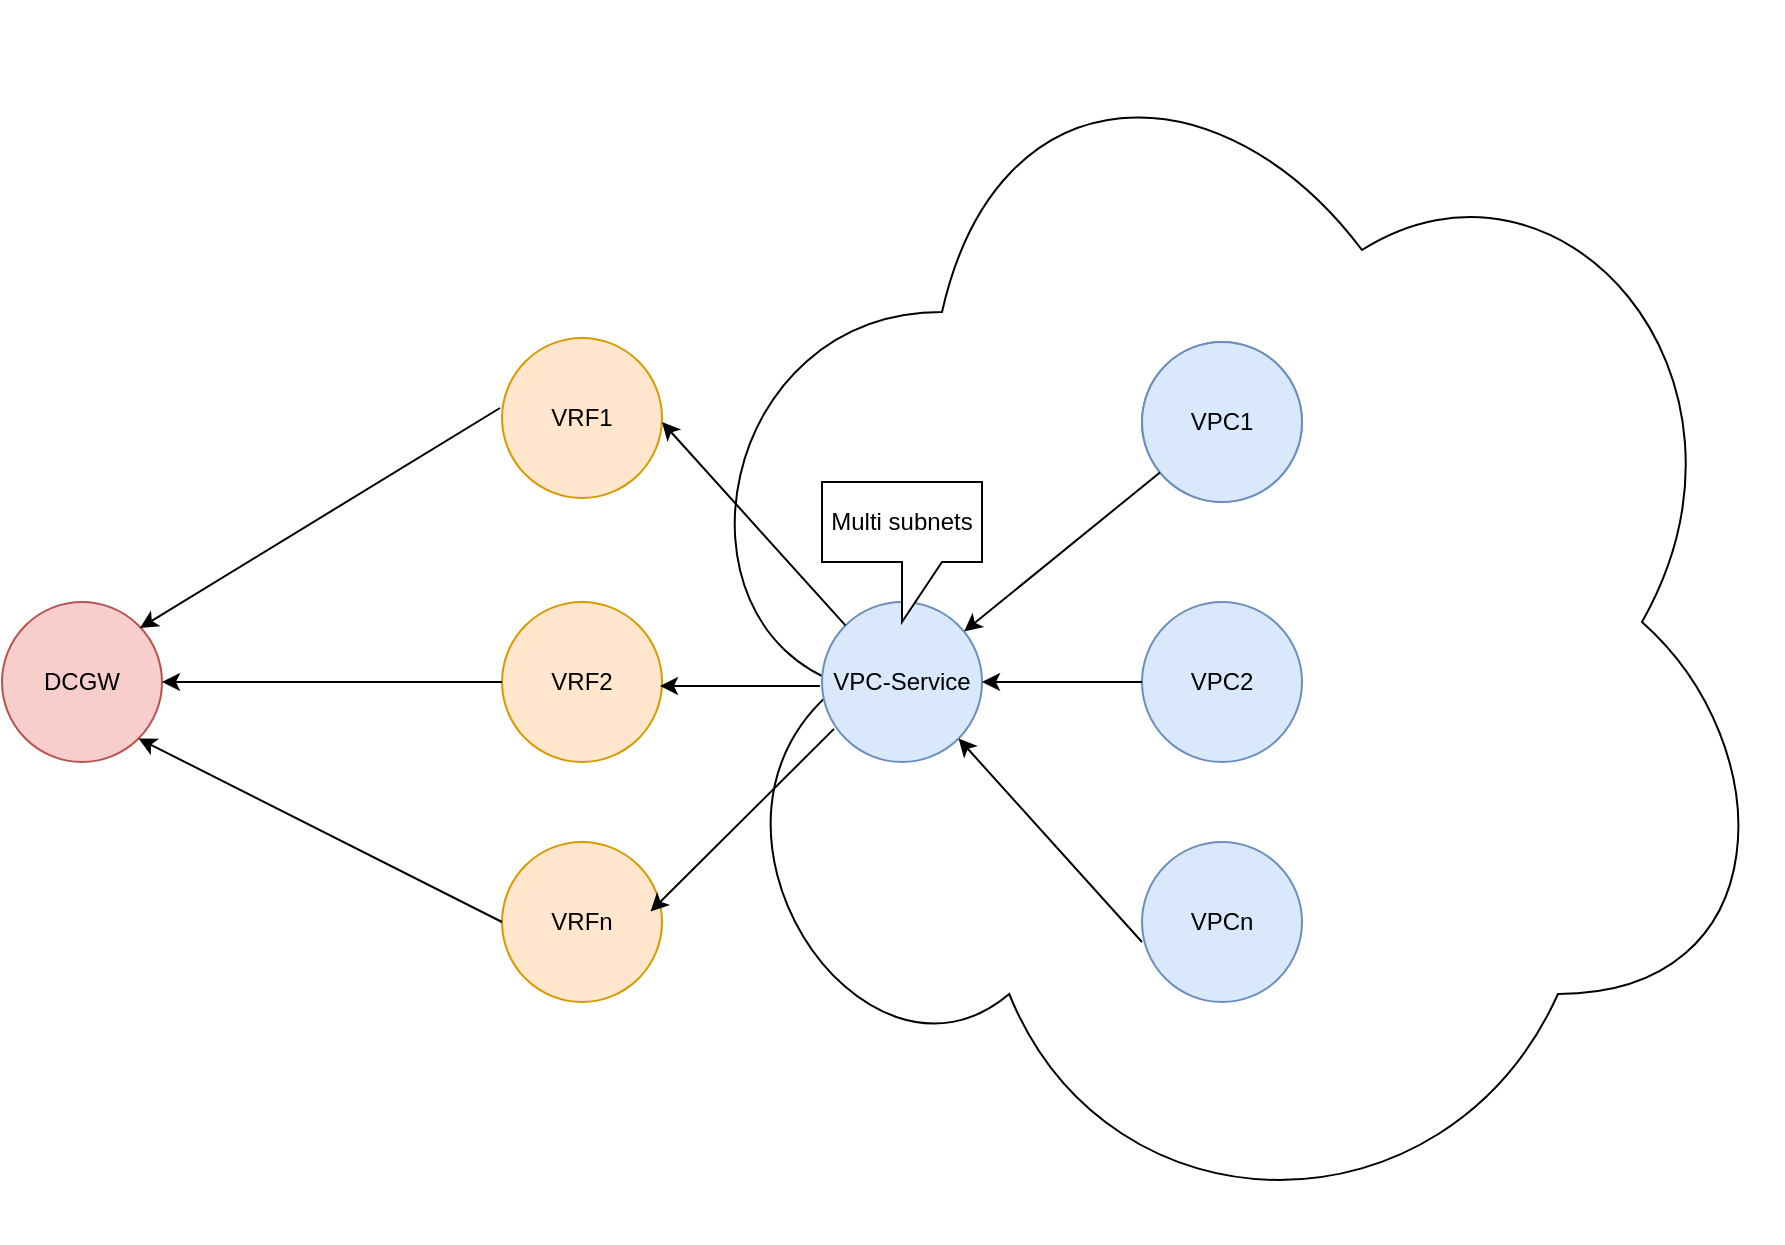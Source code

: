<mxfile version="20.0.4" type="github">
  <diagram id="j9MXSjyxQ8_vLP87vsuB" name="Page-1">
    <mxGraphModel dx="773" dy="1519" grid="1" gridSize="10" guides="1" tooltips="1" connect="1" arrows="1" fold="1" page="1" pageScale="1" pageWidth="850" pageHeight="1100" math="0" shadow="0">
      <root>
        <mxCell id="0" />
        <mxCell id="1" parent="0" />
        <mxCell id="YALah8Ns1rX7MJPd0tN6-16" value="" style="ellipse;shape=cloud;whiteSpace=wrap;html=1;" vertex="1" parent="1">
          <mxGeometry x="400" y="-110" width="560" height="620" as="geometry" />
        </mxCell>
        <mxCell id="YALah8Ns1rX7MJPd0tN6-1" value="VRF1" style="ellipse;whiteSpace=wrap;html=1;aspect=fixed;fillColor=#ffe6cc;strokeColor=#d79b00;" vertex="1" parent="1">
          <mxGeometry x="320" y="58" width="80" height="80" as="geometry" />
        </mxCell>
        <mxCell id="YALah8Ns1rX7MJPd0tN6-2" value="" style="ellipse;whiteSpace=wrap;html=1;aspect=fixed;fillColor=#dae8fc;strokeColor=#6c8ebf;" vertex="1" parent="1">
          <mxGeometry x="640" y="60" width="80" height="80" as="geometry" />
        </mxCell>
        <mxCell id="YALah8Ns1rX7MJPd0tN6-3" value="VRFn" style="ellipse;whiteSpace=wrap;html=1;aspect=fixed;fillColor=#ffe6cc;strokeColor=#d79b00;" vertex="1" parent="1">
          <mxGeometry x="320" y="310" width="80" height="80" as="geometry" />
        </mxCell>
        <mxCell id="YALah8Ns1rX7MJPd0tN6-4" value="VRF2" style="ellipse;whiteSpace=wrap;html=1;aspect=fixed;fillColor=#ffe6cc;strokeColor=#d79b00;" vertex="1" parent="1">
          <mxGeometry x="320" y="190" width="80" height="80" as="geometry" />
        </mxCell>
        <mxCell id="YALah8Ns1rX7MJPd0tN6-5" value="VPCn" style="ellipse;whiteSpace=wrap;html=1;aspect=fixed;fillColor=#dae8fc;strokeColor=#6c8ebf;" vertex="1" parent="1">
          <mxGeometry x="640" y="310" width="80" height="80" as="geometry" />
        </mxCell>
        <mxCell id="YALah8Ns1rX7MJPd0tN6-6" value="VPC2" style="ellipse;whiteSpace=wrap;html=1;aspect=fixed;fillColor=#dae8fc;strokeColor=#6c8ebf;" vertex="1" parent="1">
          <mxGeometry x="640" y="190" width="80" height="80" as="geometry" />
        </mxCell>
        <mxCell id="YALah8Ns1rX7MJPd0tN6-7" value="VPC1" style="ellipse;whiteSpace=wrap;html=1;aspect=fixed;fillColor=#dae8fc;strokeColor=#6c8ebf;" vertex="1" parent="1">
          <mxGeometry x="640" y="60" width="80" height="80" as="geometry" />
        </mxCell>
        <mxCell id="YALah8Ns1rX7MJPd0tN6-8" value="VPC-Service" style="ellipse;whiteSpace=wrap;html=1;aspect=fixed;fillColor=#dae8fc;strokeColor=#6c8ebf;" vertex="1" parent="1">
          <mxGeometry x="480" y="190" width="80" height="80" as="geometry" />
        </mxCell>
        <mxCell id="YALah8Ns1rX7MJPd0tN6-10" value="" style="endArrow=classic;html=1;rounded=0;" edge="1" parent="1" source="YALah8Ns1rX7MJPd0tN6-7" target="YALah8Ns1rX7MJPd0tN6-8">
          <mxGeometry width="50" height="50" relative="1" as="geometry">
            <mxPoint x="640" y="120" as="sourcePoint" />
            <mxPoint x="600" y="190" as="targetPoint" />
          </mxGeometry>
        </mxCell>
        <mxCell id="YALah8Ns1rX7MJPd0tN6-11" value="" style="endArrow=classic;html=1;rounded=0;entryX=1;entryY=1;entryDx=0;entryDy=0;" edge="1" parent="1" target="YALah8Ns1rX7MJPd0tN6-8">
          <mxGeometry width="50" height="50" relative="1" as="geometry">
            <mxPoint x="639.995" y="360.004" as="sourcePoint" />
            <mxPoint x="542.085" y="439.556" as="targetPoint" />
          </mxGeometry>
        </mxCell>
        <mxCell id="YALah8Ns1rX7MJPd0tN6-12" value="" style="endArrow=classic;html=1;rounded=0;entryX=1;entryY=0.5;entryDx=0;entryDy=0;" edge="1" parent="1" target="YALah8Ns1rX7MJPd0tN6-8">
          <mxGeometry width="50" height="50" relative="1" as="geometry">
            <mxPoint x="639.995" y="230.004" as="sourcePoint" />
            <mxPoint x="542.085" y="309.556" as="targetPoint" />
          </mxGeometry>
        </mxCell>
        <mxCell id="YALah8Ns1rX7MJPd0tN6-13" value="" style="endArrow=classic;html=1;rounded=0;" edge="1" parent="1">
          <mxGeometry width="50" height="50" relative="1" as="geometry">
            <mxPoint x="485.995" y="253.444" as="sourcePoint" />
            <mxPoint x="394.284" y="344.716" as="targetPoint" />
          </mxGeometry>
        </mxCell>
        <mxCell id="YALah8Ns1rX7MJPd0tN6-14" value="" style="endArrow=classic;html=1;rounded=0;entryX=1;entryY=1;entryDx=0;entryDy=0;" edge="1" parent="1">
          <mxGeometry width="50" height="50" relative="1" as="geometry">
            <mxPoint x="491.715" y="201.724" as="sourcePoint" />
            <mxPoint x="400.004" y="100.004" as="targetPoint" />
          </mxGeometry>
        </mxCell>
        <mxCell id="YALah8Ns1rX7MJPd0tN6-15" value="" style="endArrow=classic;html=1;rounded=0;entryX=1;entryY=0.5;entryDx=0;entryDy=0;" edge="1" parent="1">
          <mxGeometry width="50" height="50" relative="1" as="geometry">
            <mxPoint x="478.995" y="232.004" as="sourcePoint" />
            <mxPoint x="399" y="232" as="targetPoint" />
          </mxGeometry>
        </mxCell>
        <mxCell id="YALah8Ns1rX7MJPd0tN6-17" value="DCGW" style="ellipse;whiteSpace=wrap;html=1;aspect=fixed;fillColor=#f8cecc;strokeColor=#b85450;" vertex="1" parent="1">
          <mxGeometry x="70" y="190" width="80" height="80" as="geometry" />
        </mxCell>
        <mxCell id="YALah8Ns1rX7MJPd0tN6-18" value="" style="endArrow=classic;html=1;rounded=0;" edge="1" parent="1">
          <mxGeometry width="50" height="50" relative="1" as="geometry">
            <mxPoint x="318.995" y="93.004" as="sourcePoint" />
            <mxPoint x="139" y="203" as="targetPoint" />
          </mxGeometry>
        </mxCell>
        <mxCell id="YALah8Ns1rX7MJPd0tN6-19" value="" style="endArrow=classic;html=1;rounded=0;entryX=1;entryY=1;entryDx=0;entryDy=0;" edge="1" parent="1" target="YALah8Ns1rX7MJPd0tN6-17">
          <mxGeometry width="50" height="50" relative="1" as="geometry">
            <mxPoint x="319.995" y="350.004" as="sourcePoint" />
            <mxPoint x="140" y="460" as="targetPoint" />
          </mxGeometry>
        </mxCell>
        <mxCell id="YALah8Ns1rX7MJPd0tN6-20" value="" style="endArrow=classic;html=1;rounded=0;entryX=1;entryY=0.5;entryDx=0;entryDy=0;" edge="1" parent="1" target="YALah8Ns1rX7MJPd0tN6-17">
          <mxGeometry width="50" height="50" relative="1" as="geometry">
            <mxPoint x="319.995" y="230.004" as="sourcePoint" />
            <mxPoint x="140" y="340" as="targetPoint" />
          </mxGeometry>
        </mxCell>
        <mxCell id="YALah8Ns1rX7MJPd0tN6-22" value="Multi subnets" style="shape=callout;whiteSpace=wrap;html=1;perimeter=calloutPerimeter;" vertex="1" parent="1">
          <mxGeometry x="480" y="130" width="80" height="70" as="geometry" />
        </mxCell>
      </root>
    </mxGraphModel>
  </diagram>
</mxfile>
